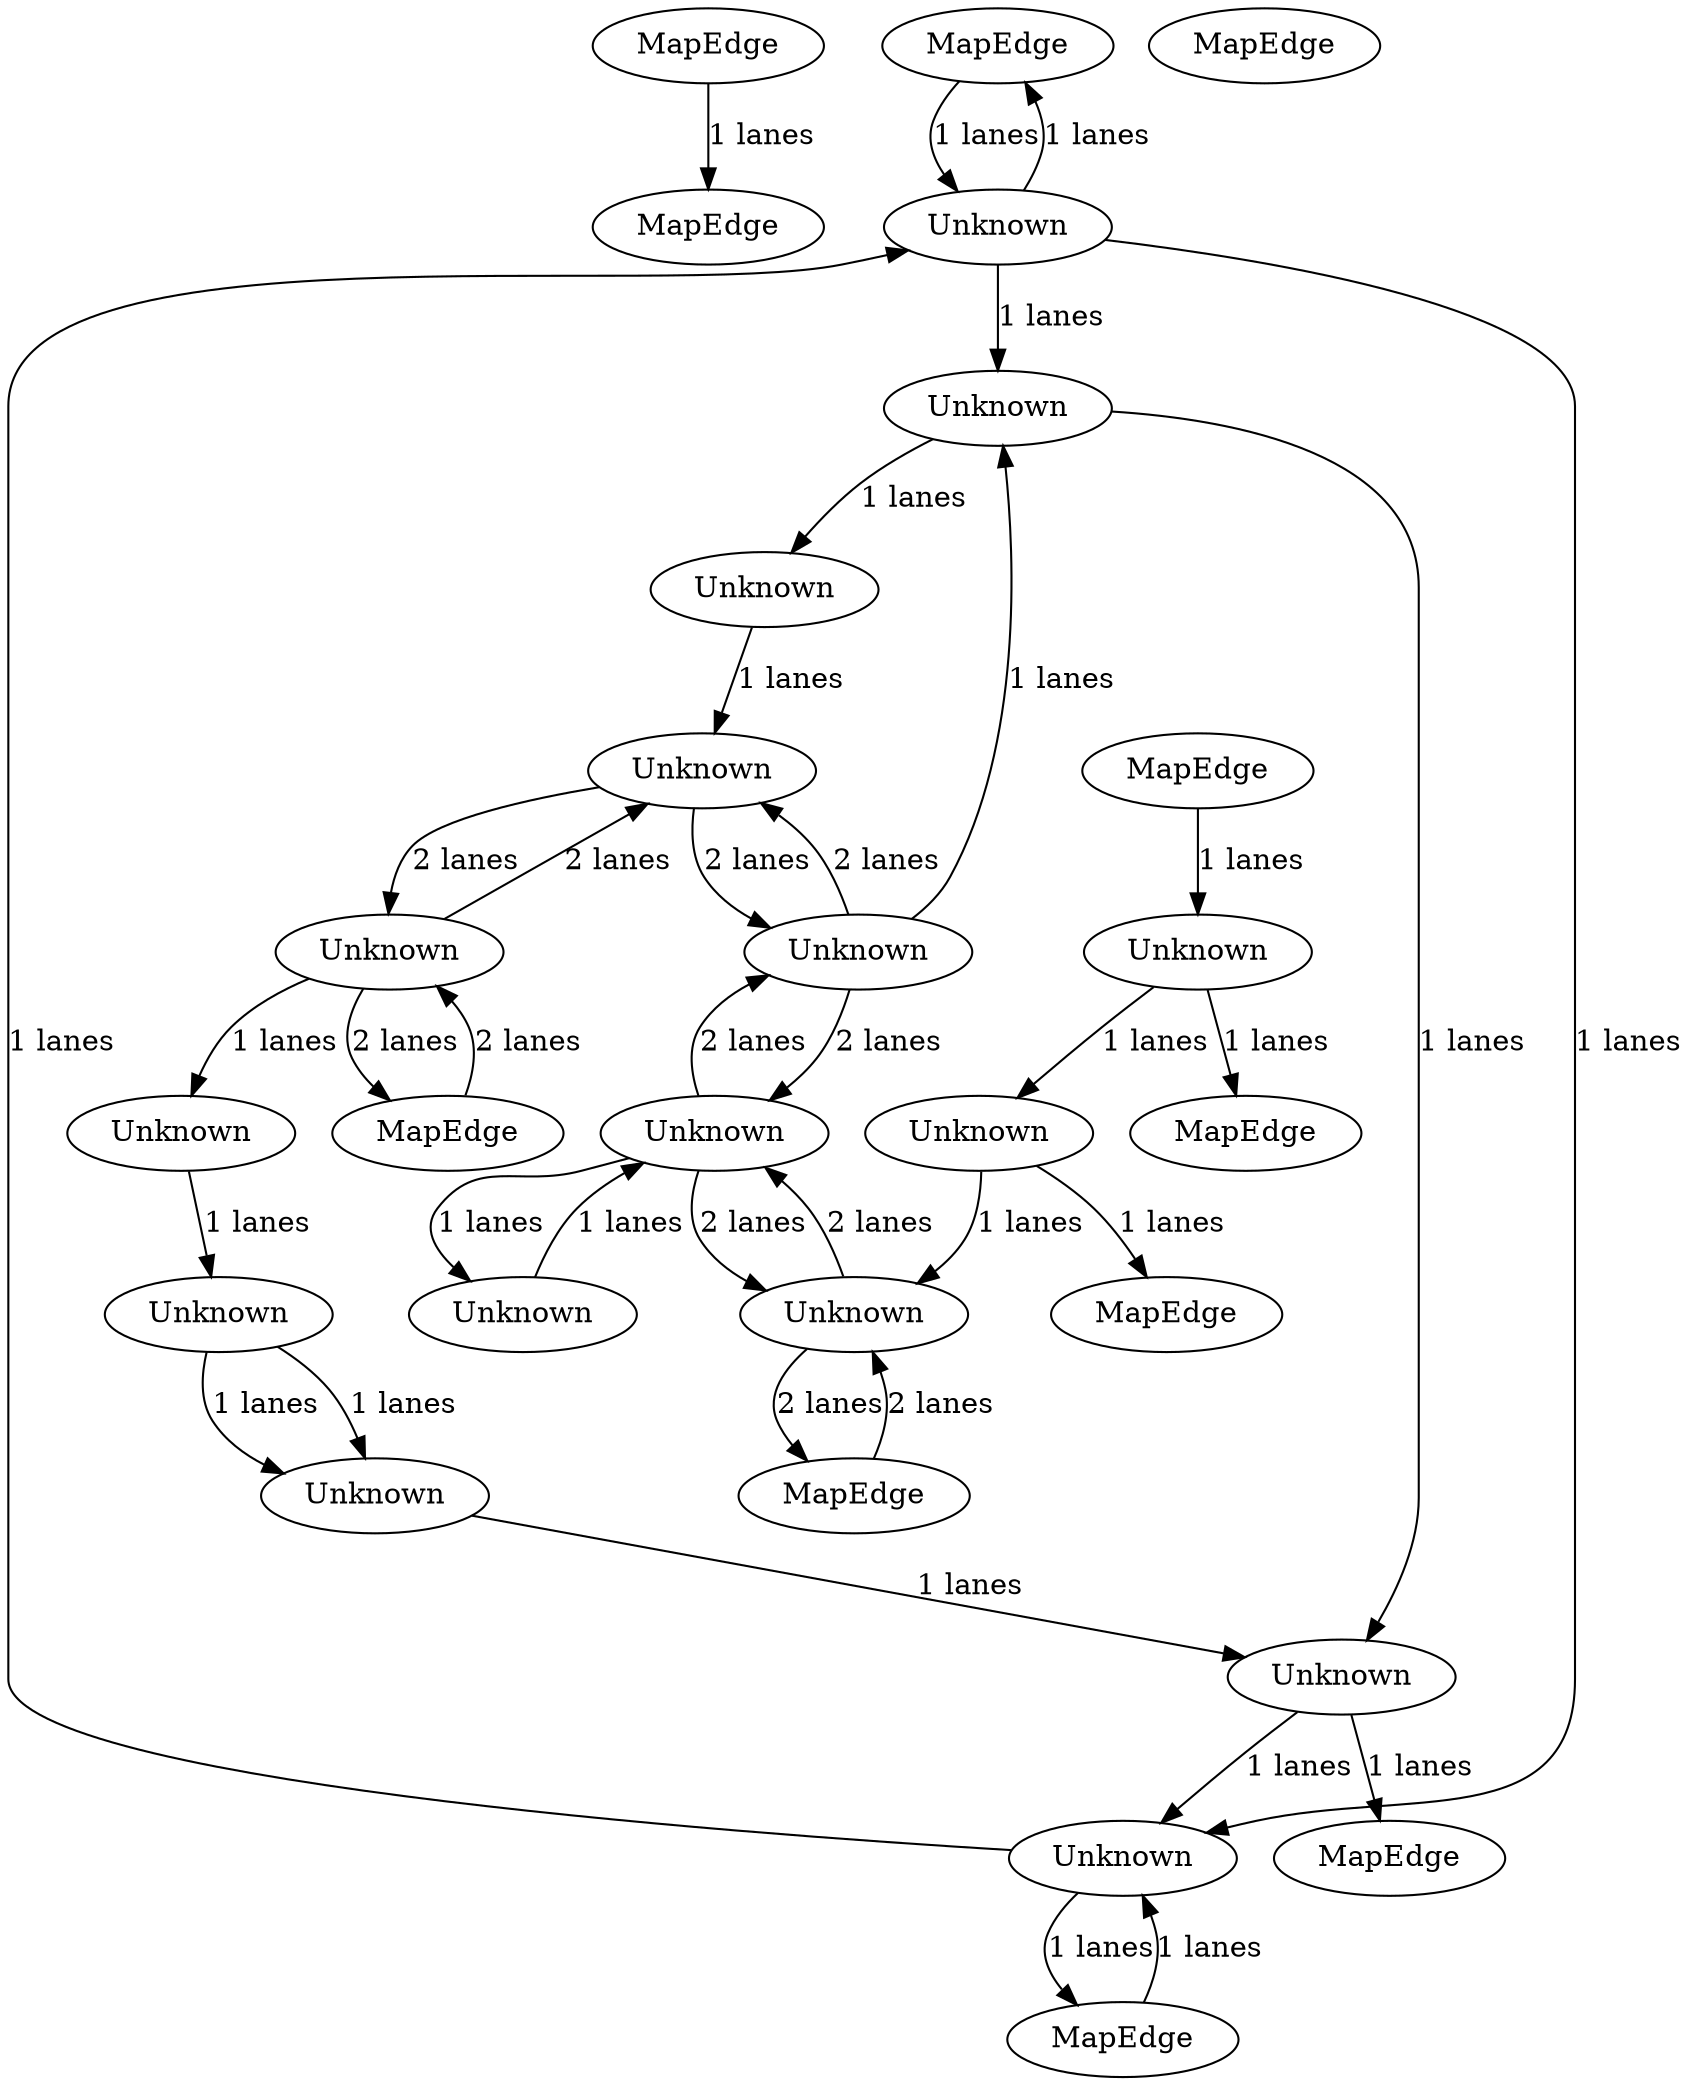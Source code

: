 digraph {
    0 [ label = "MapEdge" ]
    1 [ label = "MapEdge" ]
    2 [ label = "MapEdge" ]
    3 [ label = "MapEdge" ]
    4 [ label = "MapEdge" ]
    5 [ label = "Unknown" ]
    6 [ label = "MapEdge" ]
    7 [ label = "MapEdge" ]
    8 [ label = "MapEdge" ]
    9 [ label = "Unknown" ]
    10 [ label = "Unknown" ]
    11 [ label = "Unknown" ]
    12 [ label = "MapEdge" ]
    13 [ label = "Unknown" ]
    14 [ label = "Unknown" ]
    15 [ label = "MapEdge" ]
    16 [ label = "Unknown" ]
    17 [ label = "Unknown" ]
    18 [ label = "Unknown" ]
    19 [ label = "Unknown" ]
    20 [ label = "Unknown" ]
    21 [ label = "Unknown" ]
    22 [ label = "Unknown" ]
    23 [ label = "Unknown" ]
    24 [ label = "Unknown" ]
    25 [ label = "Unknown" ]
    26 [ label = "MapEdge" ]
    5 -> 13 [ label = "2 lanes" ]
    13 -> 5 [ label = "2 lanes" ]
    6 -> 25 [ label = "2 lanes" ]
    25 -> 6 [ label = "2 lanes" ]
    10 -> 4 [ label = "2 lanes" ]
    4 -> 10 [ label = "2 lanes" ]
    13 -> 10 [ label = "2 lanes" ]
    10 -> 13 [ label = "2 lanes" ]
    16 -> 5 [ label = "2 lanes" ]
    5 -> 16 [ label = "2 lanes" ]
    25 -> 16 [ label = "2 lanes" ]
    16 -> 25 [ label = "2 lanes" ]
    8 -> 11 [ label = "1 lanes" ]
    9 -> 7 [ label = "1 lanes" ]
    11 -> 9 [ label = "1 lanes" ]
    9 -> 10 [ label = "1 lanes" ]
    11 -> 12 [ label = "1 lanes" ]
    5 -> 18 [ label = "1 lanes" ]
    18 -> 23 [ label = "1 lanes" ]
    23 -> 2 [ label = "1 lanes" ]
    14 -> 13 [ label = "1 lanes" ]
    13 -> 14 [ label = "1 lanes" ]
    15 -> 0 [ label = "1 lanes" ]
    25 -> 24 [ label = "1 lanes" ]
    17 -> 16 [ label = "1 lanes" ]
    19 -> 22 [ label = "1 lanes" ]
    22 -> 19 [ label = "1 lanes" ]
    18 -> 17 [ label = "1 lanes" ]
    22 -> 18 [ label = "1 lanes" ]
    1 -> 22 [ label = "1 lanes" ]
    22 -> 1 [ label = "1 lanes" ]
    19 -> 3 [ label = "1 lanes" ]
    3 -> 19 [ label = "1 lanes" ]
    21 -> 20 [ label = "1 lanes" ]
    20 -> 23 [ label = "1 lanes" ]
    21 -> 20 [ label = "1 lanes" ]
    23 -> 19 [ label = "1 lanes" ]
    24 -> 21 [ label = "1 lanes" ]
}

